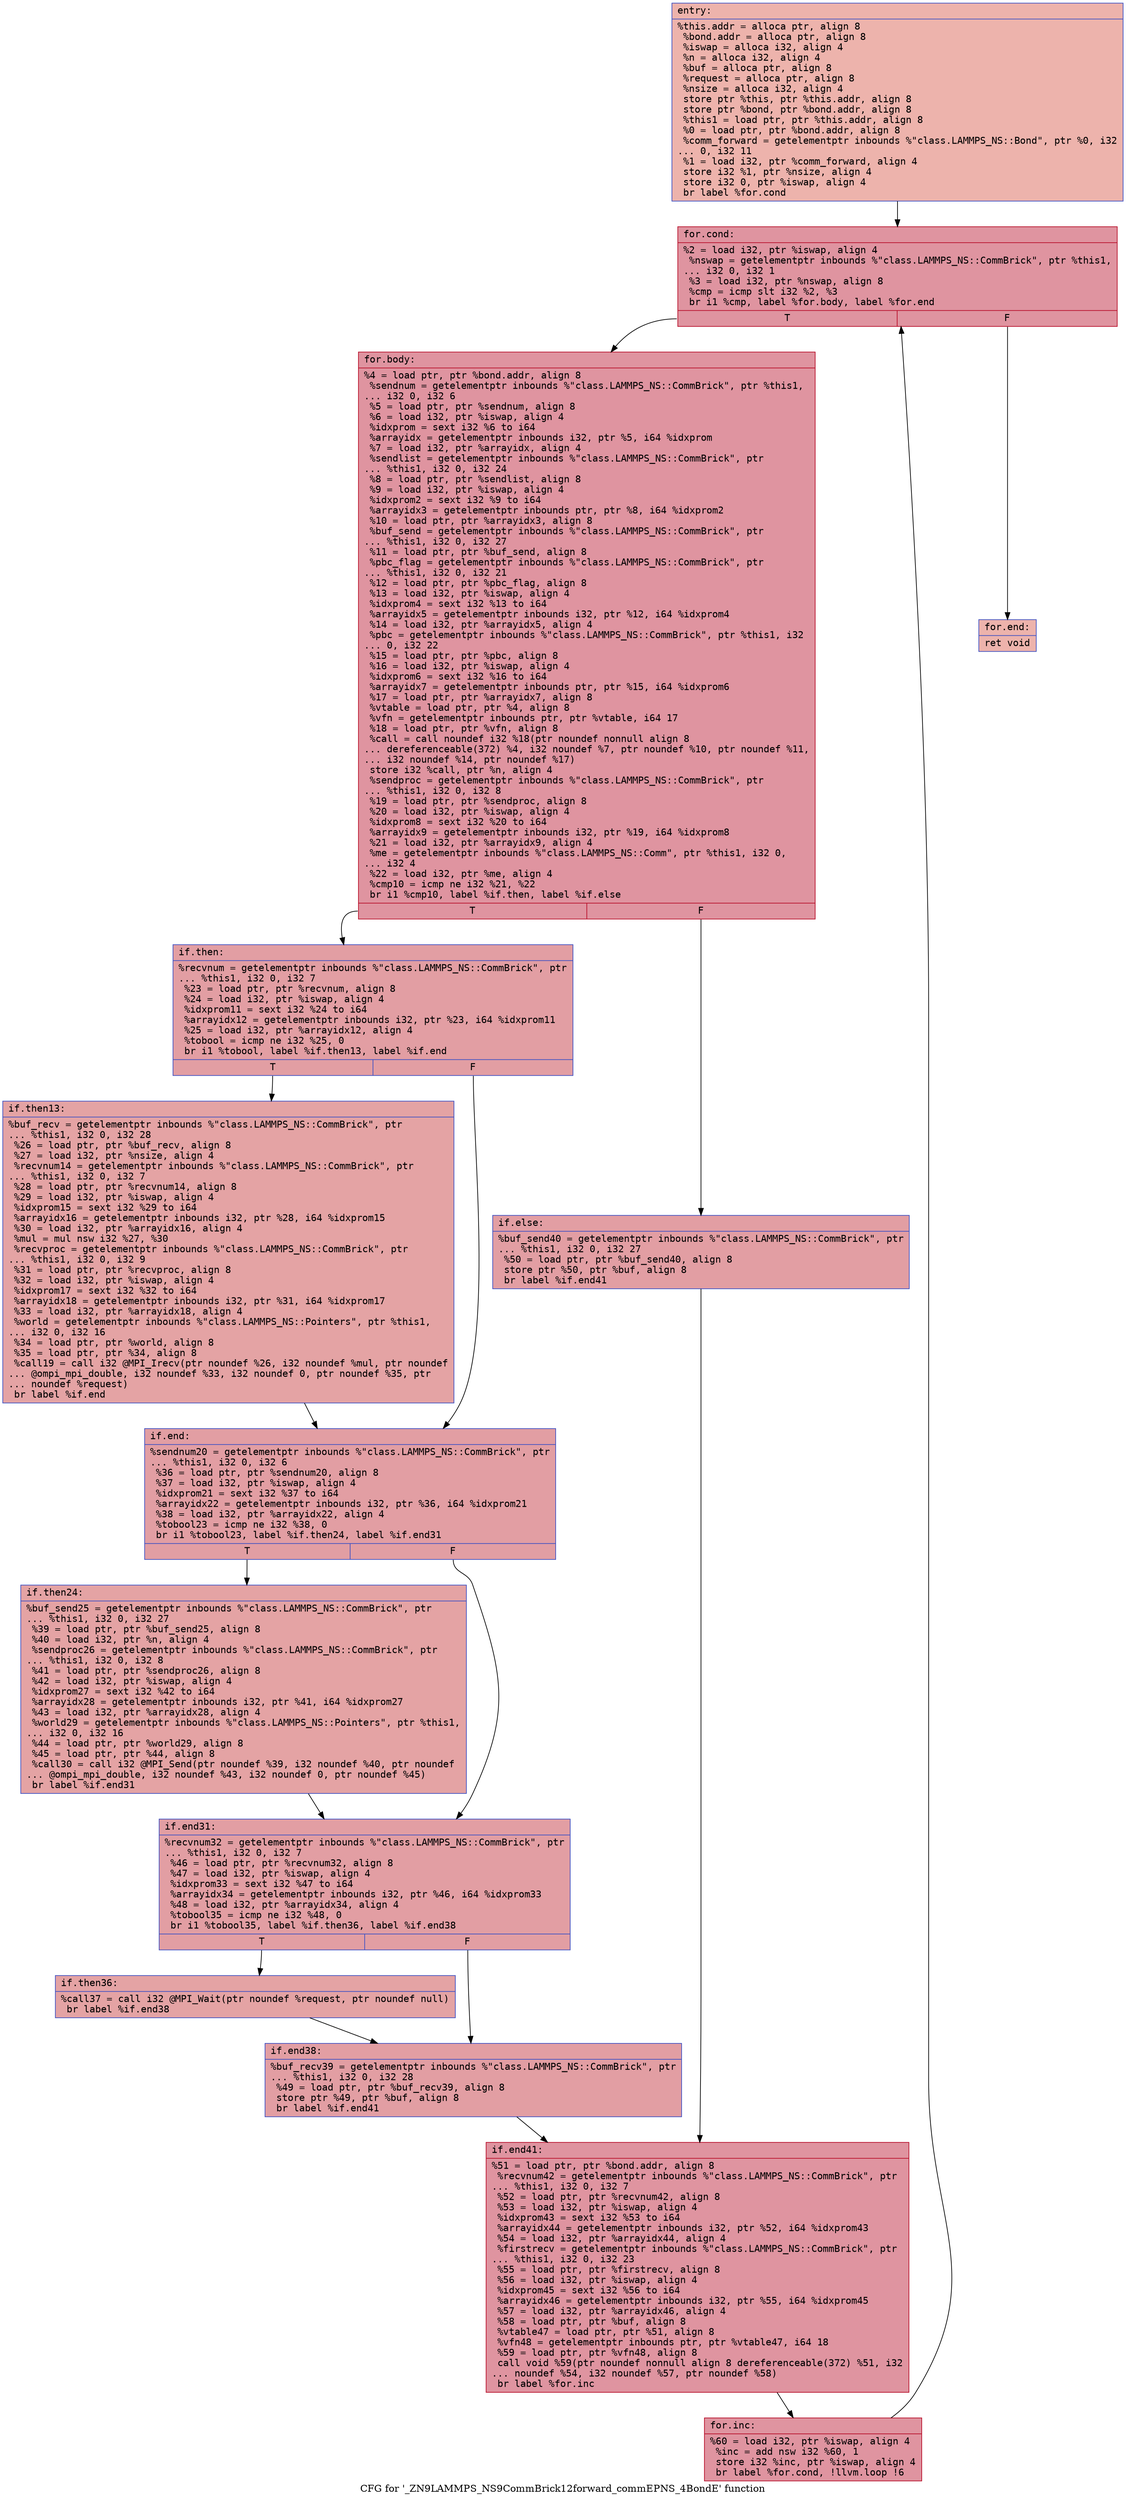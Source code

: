 digraph "CFG for '_ZN9LAMMPS_NS9CommBrick12forward_commEPNS_4BondE' function" {
	label="CFG for '_ZN9LAMMPS_NS9CommBrick12forward_commEPNS_4BondE' function";

	Node0x561fb30636b0 [shape=record,color="#3d50c3ff", style=filled, fillcolor="#d6524470" fontname="Courier",label="{entry:\l|  %this.addr = alloca ptr, align 8\l  %bond.addr = alloca ptr, align 8\l  %iswap = alloca i32, align 4\l  %n = alloca i32, align 4\l  %buf = alloca ptr, align 8\l  %request = alloca ptr, align 8\l  %nsize = alloca i32, align 4\l  store ptr %this, ptr %this.addr, align 8\l  store ptr %bond, ptr %bond.addr, align 8\l  %this1 = load ptr, ptr %this.addr, align 8\l  %0 = load ptr, ptr %bond.addr, align 8\l  %comm_forward = getelementptr inbounds %\"class.LAMMPS_NS::Bond\", ptr %0, i32\l... 0, i32 11\l  %1 = load i32, ptr %comm_forward, align 4\l  store i32 %1, ptr %nsize, align 4\l  store i32 0, ptr %iswap, align 4\l  br label %for.cond\l}"];
	Node0x561fb30636b0 -> Node0x561fb3065bc0[tooltip="entry -> for.cond\nProbability 100.00%" ];
	Node0x561fb3065bc0 [shape=record,color="#b70d28ff", style=filled, fillcolor="#b70d2870" fontname="Courier",label="{for.cond:\l|  %2 = load i32, ptr %iswap, align 4\l  %nswap = getelementptr inbounds %\"class.LAMMPS_NS::CommBrick\", ptr %this1,\l... i32 0, i32 1\l  %3 = load i32, ptr %nswap, align 8\l  %cmp = icmp slt i32 %2, %3\l  br i1 %cmp, label %for.body, label %for.end\l|{<s0>T|<s1>F}}"];
	Node0x561fb3065bc0:s0 -> Node0x561fb30660e0[tooltip="for.cond -> for.body\nProbability 96.88%" ];
	Node0x561fb3065bc0:s1 -> Node0x561fb3066160[tooltip="for.cond -> for.end\nProbability 3.12%" ];
	Node0x561fb30660e0 [shape=record,color="#b70d28ff", style=filled, fillcolor="#b70d2870" fontname="Courier",label="{for.body:\l|  %4 = load ptr, ptr %bond.addr, align 8\l  %sendnum = getelementptr inbounds %\"class.LAMMPS_NS::CommBrick\", ptr %this1,\l... i32 0, i32 6\l  %5 = load ptr, ptr %sendnum, align 8\l  %6 = load i32, ptr %iswap, align 4\l  %idxprom = sext i32 %6 to i64\l  %arrayidx = getelementptr inbounds i32, ptr %5, i64 %idxprom\l  %7 = load i32, ptr %arrayidx, align 4\l  %sendlist = getelementptr inbounds %\"class.LAMMPS_NS::CommBrick\", ptr\l... %this1, i32 0, i32 24\l  %8 = load ptr, ptr %sendlist, align 8\l  %9 = load i32, ptr %iswap, align 4\l  %idxprom2 = sext i32 %9 to i64\l  %arrayidx3 = getelementptr inbounds ptr, ptr %8, i64 %idxprom2\l  %10 = load ptr, ptr %arrayidx3, align 8\l  %buf_send = getelementptr inbounds %\"class.LAMMPS_NS::CommBrick\", ptr\l... %this1, i32 0, i32 27\l  %11 = load ptr, ptr %buf_send, align 8\l  %pbc_flag = getelementptr inbounds %\"class.LAMMPS_NS::CommBrick\", ptr\l... %this1, i32 0, i32 21\l  %12 = load ptr, ptr %pbc_flag, align 8\l  %13 = load i32, ptr %iswap, align 4\l  %idxprom4 = sext i32 %13 to i64\l  %arrayidx5 = getelementptr inbounds i32, ptr %12, i64 %idxprom4\l  %14 = load i32, ptr %arrayidx5, align 4\l  %pbc = getelementptr inbounds %\"class.LAMMPS_NS::CommBrick\", ptr %this1, i32\l... 0, i32 22\l  %15 = load ptr, ptr %pbc, align 8\l  %16 = load i32, ptr %iswap, align 4\l  %idxprom6 = sext i32 %16 to i64\l  %arrayidx7 = getelementptr inbounds ptr, ptr %15, i64 %idxprom6\l  %17 = load ptr, ptr %arrayidx7, align 8\l  %vtable = load ptr, ptr %4, align 8\l  %vfn = getelementptr inbounds ptr, ptr %vtable, i64 17\l  %18 = load ptr, ptr %vfn, align 8\l  %call = call noundef i32 %18(ptr noundef nonnull align 8\l... dereferenceable(372) %4, i32 noundef %7, ptr noundef %10, ptr noundef %11,\l... i32 noundef %14, ptr noundef %17)\l  store i32 %call, ptr %n, align 4\l  %sendproc = getelementptr inbounds %\"class.LAMMPS_NS::CommBrick\", ptr\l... %this1, i32 0, i32 8\l  %19 = load ptr, ptr %sendproc, align 8\l  %20 = load i32, ptr %iswap, align 4\l  %idxprom8 = sext i32 %20 to i64\l  %arrayidx9 = getelementptr inbounds i32, ptr %19, i64 %idxprom8\l  %21 = load i32, ptr %arrayidx9, align 4\l  %me = getelementptr inbounds %\"class.LAMMPS_NS::Comm\", ptr %this1, i32 0,\l... i32 4\l  %22 = load i32, ptr %me, align 4\l  %cmp10 = icmp ne i32 %21, %22\l  br i1 %cmp10, label %if.then, label %if.else\l|{<s0>T|<s1>F}}"];
	Node0x561fb30660e0:s0 -> Node0x561fb3067f60[tooltip="for.body -> if.then\nProbability 50.00%" ];
	Node0x561fb30660e0:s1 -> Node0x561fb3067fd0[tooltip="for.body -> if.else\nProbability 50.00%" ];
	Node0x561fb3067f60 [shape=record,color="#3d50c3ff", style=filled, fillcolor="#be242e70" fontname="Courier",label="{if.then:\l|  %recvnum = getelementptr inbounds %\"class.LAMMPS_NS::CommBrick\", ptr\l... %this1, i32 0, i32 7\l  %23 = load ptr, ptr %recvnum, align 8\l  %24 = load i32, ptr %iswap, align 4\l  %idxprom11 = sext i32 %24 to i64\l  %arrayidx12 = getelementptr inbounds i32, ptr %23, i64 %idxprom11\l  %25 = load i32, ptr %arrayidx12, align 4\l  %tobool = icmp ne i32 %25, 0\l  br i1 %tobool, label %if.then13, label %if.end\l|{<s0>T|<s1>F}}"];
	Node0x561fb3067f60:s0 -> Node0x561fb3068570[tooltip="if.then -> if.then13\nProbability 62.50%" ];
	Node0x561fb3067f60:s1 -> Node0x561fb30685f0[tooltip="if.then -> if.end\nProbability 37.50%" ];
	Node0x561fb3068570 [shape=record,color="#3d50c3ff", style=filled, fillcolor="#c32e3170" fontname="Courier",label="{if.then13:\l|  %buf_recv = getelementptr inbounds %\"class.LAMMPS_NS::CommBrick\", ptr\l... %this1, i32 0, i32 28\l  %26 = load ptr, ptr %buf_recv, align 8\l  %27 = load i32, ptr %nsize, align 4\l  %recvnum14 = getelementptr inbounds %\"class.LAMMPS_NS::CommBrick\", ptr\l... %this1, i32 0, i32 7\l  %28 = load ptr, ptr %recvnum14, align 8\l  %29 = load i32, ptr %iswap, align 4\l  %idxprom15 = sext i32 %29 to i64\l  %arrayidx16 = getelementptr inbounds i32, ptr %28, i64 %idxprom15\l  %30 = load i32, ptr %arrayidx16, align 4\l  %mul = mul nsw i32 %27, %30\l  %recvproc = getelementptr inbounds %\"class.LAMMPS_NS::CommBrick\", ptr\l... %this1, i32 0, i32 9\l  %31 = load ptr, ptr %recvproc, align 8\l  %32 = load i32, ptr %iswap, align 4\l  %idxprom17 = sext i32 %32 to i64\l  %arrayidx18 = getelementptr inbounds i32, ptr %31, i64 %idxprom17\l  %33 = load i32, ptr %arrayidx18, align 4\l  %world = getelementptr inbounds %\"class.LAMMPS_NS::Pointers\", ptr %this1,\l... i32 0, i32 16\l  %34 = load ptr, ptr %world, align 8\l  %35 = load ptr, ptr %34, align 8\l  %call19 = call i32 @MPI_Irecv(ptr noundef %26, i32 noundef %mul, ptr noundef\l... @ompi_mpi_double, i32 noundef %33, i32 noundef 0, ptr noundef %35, ptr\l... noundef %request)\l  br label %if.end\l}"];
	Node0x561fb3068570 -> Node0x561fb30685f0[tooltip="if.then13 -> if.end\nProbability 100.00%" ];
	Node0x561fb30685f0 [shape=record,color="#3d50c3ff", style=filled, fillcolor="#be242e70" fontname="Courier",label="{if.end:\l|  %sendnum20 = getelementptr inbounds %\"class.LAMMPS_NS::CommBrick\", ptr\l... %this1, i32 0, i32 6\l  %36 = load ptr, ptr %sendnum20, align 8\l  %37 = load i32, ptr %iswap, align 4\l  %idxprom21 = sext i32 %37 to i64\l  %arrayidx22 = getelementptr inbounds i32, ptr %36, i64 %idxprom21\l  %38 = load i32, ptr %arrayidx22, align 4\l  %tobool23 = icmp ne i32 %38, 0\l  br i1 %tobool23, label %if.then24, label %if.end31\l|{<s0>T|<s1>F}}"];
	Node0x561fb30685f0:s0 -> Node0x561fb3069db0[tooltip="if.end -> if.then24\nProbability 62.50%" ];
	Node0x561fb30685f0:s1 -> Node0x561fb3069e30[tooltip="if.end -> if.end31\nProbability 37.50%" ];
	Node0x561fb3069db0 [shape=record,color="#3d50c3ff", style=filled, fillcolor="#c32e3170" fontname="Courier",label="{if.then24:\l|  %buf_send25 = getelementptr inbounds %\"class.LAMMPS_NS::CommBrick\", ptr\l... %this1, i32 0, i32 27\l  %39 = load ptr, ptr %buf_send25, align 8\l  %40 = load i32, ptr %n, align 4\l  %sendproc26 = getelementptr inbounds %\"class.LAMMPS_NS::CommBrick\", ptr\l... %this1, i32 0, i32 8\l  %41 = load ptr, ptr %sendproc26, align 8\l  %42 = load i32, ptr %iswap, align 4\l  %idxprom27 = sext i32 %42 to i64\l  %arrayidx28 = getelementptr inbounds i32, ptr %41, i64 %idxprom27\l  %43 = load i32, ptr %arrayidx28, align 4\l  %world29 = getelementptr inbounds %\"class.LAMMPS_NS::Pointers\", ptr %this1,\l... i32 0, i32 16\l  %44 = load ptr, ptr %world29, align 8\l  %45 = load ptr, ptr %44, align 8\l  %call30 = call i32 @MPI_Send(ptr noundef %39, i32 noundef %40, ptr noundef\l... @ompi_mpi_double, i32 noundef %43, i32 noundef 0, ptr noundef %45)\l  br label %if.end31\l}"];
	Node0x561fb3069db0 -> Node0x561fb3069e30[tooltip="if.then24 -> if.end31\nProbability 100.00%" ];
	Node0x561fb3069e30 [shape=record,color="#3d50c3ff", style=filled, fillcolor="#be242e70" fontname="Courier",label="{if.end31:\l|  %recvnum32 = getelementptr inbounds %\"class.LAMMPS_NS::CommBrick\", ptr\l... %this1, i32 0, i32 7\l  %46 = load ptr, ptr %recvnum32, align 8\l  %47 = load i32, ptr %iswap, align 4\l  %idxprom33 = sext i32 %47 to i64\l  %arrayidx34 = getelementptr inbounds i32, ptr %46, i64 %idxprom33\l  %48 = load i32, ptr %arrayidx34, align 4\l  %tobool35 = icmp ne i32 %48, 0\l  br i1 %tobool35, label %if.then36, label %if.end38\l|{<s0>T|<s1>F}}"];
	Node0x561fb3069e30:s0 -> Node0x561fb306b5e0[tooltip="if.end31 -> if.then36\nProbability 62.50%" ];
	Node0x561fb3069e30:s1 -> Node0x561fb306b660[tooltip="if.end31 -> if.end38\nProbability 37.50%" ];
	Node0x561fb306b5e0 [shape=record,color="#3d50c3ff", style=filled, fillcolor="#c32e3170" fontname="Courier",label="{if.then36:\l|  %call37 = call i32 @MPI_Wait(ptr noundef %request, ptr noundef null)\l  br label %if.end38\l}"];
	Node0x561fb306b5e0 -> Node0x561fb306b660[tooltip="if.then36 -> if.end38\nProbability 100.00%" ];
	Node0x561fb306b660 [shape=record,color="#3d50c3ff", style=filled, fillcolor="#be242e70" fontname="Courier",label="{if.end38:\l|  %buf_recv39 = getelementptr inbounds %\"class.LAMMPS_NS::CommBrick\", ptr\l... %this1, i32 0, i32 28\l  %49 = load ptr, ptr %buf_recv39, align 8\l  store ptr %49, ptr %buf, align 8\l  br label %if.end41\l}"];
	Node0x561fb306b660 -> Node0x561fb306bb40[tooltip="if.end38 -> if.end41\nProbability 100.00%" ];
	Node0x561fb3067fd0 [shape=record,color="#3d50c3ff", style=filled, fillcolor="#be242e70" fontname="Courier",label="{if.else:\l|  %buf_send40 = getelementptr inbounds %\"class.LAMMPS_NS::CommBrick\", ptr\l... %this1, i32 0, i32 27\l  %50 = load ptr, ptr %buf_send40, align 8\l  store ptr %50, ptr %buf, align 8\l  br label %if.end41\l}"];
	Node0x561fb3067fd0 -> Node0x561fb306bb40[tooltip="if.else -> if.end41\nProbability 100.00%" ];
	Node0x561fb306bb40 [shape=record,color="#b70d28ff", style=filled, fillcolor="#b70d2870" fontname="Courier",label="{if.end41:\l|  %51 = load ptr, ptr %bond.addr, align 8\l  %recvnum42 = getelementptr inbounds %\"class.LAMMPS_NS::CommBrick\", ptr\l... %this1, i32 0, i32 7\l  %52 = load ptr, ptr %recvnum42, align 8\l  %53 = load i32, ptr %iswap, align 4\l  %idxprom43 = sext i32 %53 to i64\l  %arrayidx44 = getelementptr inbounds i32, ptr %52, i64 %idxprom43\l  %54 = load i32, ptr %arrayidx44, align 4\l  %firstrecv = getelementptr inbounds %\"class.LAMMPS_NS::CommBrick\", ptr\l... %this1, i32 0, i32 23\l  %55 = load ptr, ptr %firstrecv, align 8\l  %56 = load i32, ptr %iswap, align 4\l  %idxprom45 = sext i32 %56 to i64\l  %arrayidx46 = getelementptr inbounds i32, ptr %55, i64 %idxprom45\l  %57 = load i32, ptr %arrayidx46, align 4\l  %58 = load ptr, ptr %buf, align 8\l  %vtable47 = load ptr, ptr %51, align 8\l  %vfn48 = getelementptr inbounds ptr, ptr %vtable47, i64 18\l  %59 = load ptr, ptr %vfn48, align 8\l  call void %59(ptr noundef nonnull align 8 dereferenceable(372) %51, i32\l... noundef %54, i32 noundef %57, ptr noundef %58)\l  br label %for.inc\l}"];
	Node0x561fb306bb40 -> Node0x561fb306cb00[tooltip="if.end41 -> for.inc\nProbability 100.00%" ];
	Node0x561fb306cb00 [shape=record,color="#b70d28ff", style=filled, fillcolor="#b70d2870" fontname="Courier",label="{for.inc:\l|  %60 = load i32, ptr %iswap, align 4\l  %inc = add nsw i32 %60, 1\l  store i32 %inc, ptr %iswap, align 4\l  br label %for.cond, !llvm.loop !6\l}"];
	Node0x561fb306cb00 -> Node0x561fb3065bc0[tooltip="for.inc -> for.cond\nProbability 100.00%" ];
	Node0x561fb3066160 [shape=record,color="#3d50c3ff", style=filled, fillcolor="#d6524470" fontname="Courier",label="{for.end:\l|  ret void\l}"];
}
